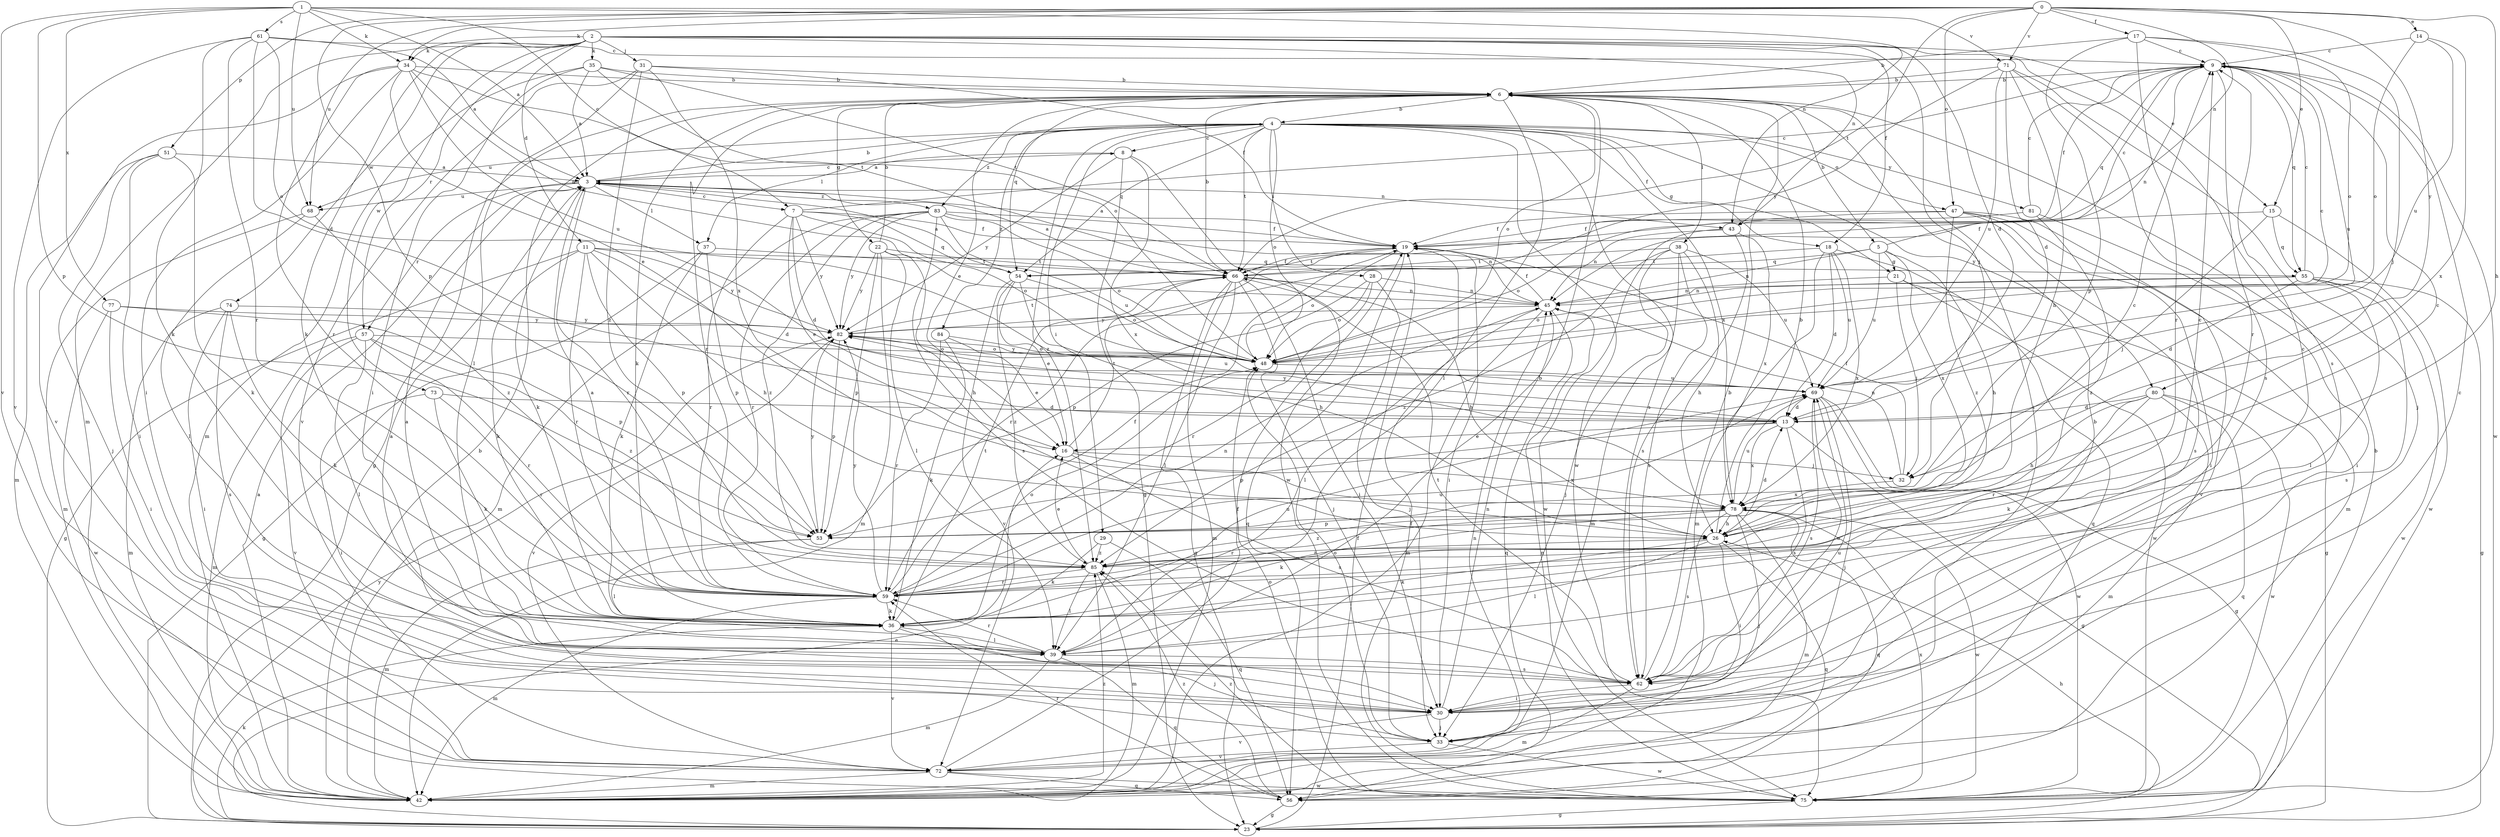 strict digraph  {
0;
1;
2;
3;
4;
5;
6;
7;
8;
9;
11;
13;
14;
15;
16;
17;
18;
19;
21;
22;
23;
26;
28;
29;
30;
31;
32;
33;
34;
35;
36;
37;
38;
39;
42;
43;
45;
47;
48;
51;
53;
54;
55;
56;
57;
59;
61;
62;
66;
68;
69;
71;
72;
73;
74;
75;
77;
78;
80;
81;
82;
83;
84;
85;
0 -> 14  [label=e];
0 -> 15  [label=e];
0 -> 17  [label=f];
0 -> 26  [label=h];
0 -> 34  [label=k];
0 -> 43  [label=n];
0 -> 47  [label=o];
0 -> 51  [label=p];
0 -> 53  [label=p];
0 -> 66  [label=t];
0 -> 68  [label=u];
0 -> 71  [label=v];
0 -> 80  [label=y];
1 -> 3  [label=a];
1 -> 7  [label=c];
1 -> 34  [label=k];
1 -> 43  [label=n];
1 -> 53  [label=p];
1 -> 61  [label=s];
1 -> 68  [label=u];
1 -> 71  [label=v];
1 -> 72  [label=v];
1 -> 77  [label=x];
2 -> 11  [label=d];
2 -> 13  [label=d];
2 -> 15  [label=e];
2 -> 18  [label=f];
2 -> 31  [label=j];
2 -> 32  [label=j];
2 -> 34  [label=k];
2 -> 35  [label=k];
2 -> 36  [label=k];
2 -> 42  [label=m];
2 -> 43  [label=n];
2 -> 57  [label=r];
2 -> 62  [label=s];
2 -> 73  [label=w];
2 -> 74  [label=w];
3 -> 4  [label=b];
3 -> 7  [label=c];
3 -> 8  [label=c];
3 -> 36  [label=k];
3 -> 37  [label=l];
3 -> 43  [label=n];
3 -> 57  [label=r];
3 -> 59  [label=r];
3 -> 68  [label=u];
3 -> 83  [label=z];
4 -> 8  [label=c];
4 -> 18  [label=f];
4 -> 21  [label=g];
4 -> 28  [label=i];
4 -> 29  [label=i];
4 -> 37  [label=l];
4 -> 47  [label=o];
4 -> 48  [label=o];
4 -> 54  [label=q];
4 -> 62  [label=s];
4 -> 66  [label=t];
4 -> 68  [label=u];
4 -> 75  [label=w];
4 -> 78  [label=x];
4 -> 80  [label=y];
4 -> 81  [label=y];
4 -> 83  [label=z];
4 -> 84  [label=z];
4 -> 85  [label=z];
5 -> 9  [label=c];
5 -> 21  [label=g];
5 -> 26  [label=h];
5 -> 45  [label=n];
5 -> 54  [label=q];
5 -> 69  [label=u];
5 -> 78  [label=x];
6 -> 4  [label=b];
6 -> 5  [label=b];
6 -> 16  [label=e];
6 -> 22  [label=g];
6 -> 23  [label=g];
6 -> 30  [label=i];
6 -> 36  [label=k];
6 -> 38  [label=l];
6 -> 39  [label=l];
6 -> 48  [label=o];
6 -> 54  [label=q];
6 -> 59  [label=r];
7 -> 9  [label=c];
7 -> 13  [label=d];
7 -> 16  [label=e];
7 -> 19  [label=f];
7 -> 48  [label=o];
7 -> 54  [label=q];
7 -> 59  [label=r];
7 -> 82  [label=y];
8 -> 3  [label=a];
8 -> 23  [label=g];
8 -> 75  [label=w];
8 -> 78  [label=x];
8 -> 82  [label=y];
9 -> 6  [label=b];
9 -> 19  [label=f];
9 -> 45  [label=n];
9 -> 54  [label=q];
9 -> 55  [label=q];
9 -> 59  [label=r];
9 -> 69  [label=u];
9 -> 75  [label=w];
11 -> 13  [label=d];
11 -> 23  [label=g];
11 -> 26  [label=h];
11 -> 36  [label=k];
11 -> 53  [label=p];
11 -> 55  [label=q];
11 -> 59  [label=r];
11 -> 82  [label=y];
13 -> 16  [label=e];
13 -> 23  [label=g];
13 -> 53  [label=p];
13 -> 62  [label=s];
13 -> 78  [label=x];
13 -> 82  [label=y];
14 -> 9  [label=c];
14 -> 48  [label=o];
14 -> 69  [label=u];
14 -> 78  [label=x];
15 -> 19  [label=f];
15 -> 32  [label=j];
15 -> 55  [label=q];
15 -> 75  [label=w];
16 -> 32  [label=j];
16 -> 62  [label=s];
16 -> 66  [label=t];
16 -> 78  [label=x];
17 -> 6  [label=b];
17 -> 9  [label=c];
17 -> 32  [label=j];
17 -> 48  [label=o];
17 -> 53  [label=p];
17 -> 59  [label=r];
18 -> 13  [label=d];
18 -> 42  [label=m];
18 -> 56  [label=q];
18 -> 66  [label=t];
18 -> 69  [label=u];
18 -> 78  [label=x];
19 -> 3  [label=a];
19 -> 30  [label=i];
19 -> 48  [label=o];
19 -> 56  [label=q];
19 -> 59  [label=r];
19 -> 66  [label=t];
21 -> 23  [label=g];
21 -> 32  [label=j];
21 -> 45  [label=n];
21 -> 75  [label=w];
22 -> 6  [label=b];
22 -> 26  [label=h];
22 -> 39  [label=l];
22 -> 42  [label=m];
22 -> 53  [label=p];
22 -> 66  [label=t];
22 -> 82  [label=y];
23 -> 16  [label=e];
23 -> 19  [label=f];
23 -> 26  [label=h];
23 -> 36  [label=k];
23 -> 82  [label=y];
26 -> 6  [label=b];
26 -> 9  [label=c];
26 -> 13  [label=d];
26 -> 30  [label=i];
26 -> 36  [label=k];
26 -> 39  [label=l];
26 -> 56  [label=q];
26 -> 85  [label=z];
28 -> 33  [label=j];
28 -> 45  [label=n];
28 -> 48  [label=o];
28 -> 53  [label=p];
28 -> 59  [label=r];
29 -> 36  [label=k];
29 -> 56  [label=q];
29 -> 85  [label=z];
30 -> 9  [label=c];
30 -> 33  [label=j];
30 -> 45  [label=n];
30 -> 69  [label=u];
30 -> 72  [label=v];
31 -> 6  [label=b];
31 -> 19  [label=f];
31 -> 39  [label=l];
31 -> 72  [label=v];
31 -> 78  [label=x];
31 -> 85  [label=z];
32 -> 19  [label=f];
32 -> 45  [label=n];
32 -> 78  [label=x];
33 -> 6  [label=b];
33 -> 48  [label=o];
33 -> 72  [label=v];
33 -> 75  [label=w];
34 -> 6  [label=b];
34 -> 16  [label=e];
34 -> 30  [label=i];
34 -> 45  [label=n];
34 -> 59  [label=r];
34 -> 66  [label=t];
34 -> 69  [label=u];
34 -> 72  [label=v];
35 -> 3  [label=a];
35 -> 6  [label=b];
35 -> 30  [label=i];
35 -> 42  [label=m];
35 -> 48  [label=o];
35 -> 66  [label=t];
36 -> 9  [label=c];
36 -> 33  [label=j];
36 -> 39  [label=l];
36 -> 48  [label=o];
36 -> 66  [label=t];
36 -> 69  [label=u];
36 -> 72  [label=v];
37 -> 23  [label=g];
37 -> 36  [label=k];
37 -> 53  [label=p];
37 -> 66  [label=t];
38 -> 26  [label=h];
38 -> 33  [label=j];
38 -> 42  [label=m];
38 -> 62  [label=s];
38 -> 66  [label=t];
38 -> 69  [label=u];
38 -> 85  [label=z];
39 -> 3  [label=a];
39 -> 6  [label=b];
39 -> 42  [label=m];
39 -> 56  [label=q];
39 -> 59  [label=r];
39 -> 62  [label=s];
42 -> 3  [label=a];
42 -> 6  [label=b];
42 -> 85  [label=z];
43 -> 45  [label=n];
43 -> 62  [label=s];
43 -> 75  [label=w];
43 -> 78  [label=x];
45 -> 19  [label=f];
45 -> 39  [label=l];
45 -> 42  [label=m];
45 -> 56  [label=q];
45 -> 82  [label=y];
47 -> 19  [label=f];
47 -> 30  [label=i];
47 -> 42  [label=m];
47 -> 48  [label=o];
47 -> 62  [label=s];
47 -> 72  [label=v];
47 -> 85  [label=z];
48 -> 9  [label=c];
48 -> 69  [label=u];
48 -> 82  [label=y];
51 -> 3  [label=a];
51 -> 30  [label=i];
51 -> 33  [label=j];
51 -> 36  [label=k];
51 -> 42  [label=m];
53 -> 9  [label=c];
53 -> 39  [label=l];
53 -> 42  [label=m];
53 -> 82  [label=y];
54 -> 3  [label=a];
54 -> 16  [label=e];
54 -> 26  [label=h];
54 -> 48  [label=o];
54 -> 72  [label=v];
54 -> 85  [label=z];
55 -> 9  [label=c];
55 -> 13  [label=d];
55 -> 23  [label=g];
55 -> 39  [label=l];
55 -> 45  [label=n];
55 -> 48  [label=o];
55 -> 62  [label=s];
55 -> 75  [label=w];
56 -> 23  [label=g];
56 -> 59  [label=r];
56 -> 85  [label=z];
57 -> 39  [label=l];
57 -> 42  [label=m];
57 -> 48  [label=o];
57 -> 59  [label=r];
57 -> 72  [label=v];
57 -> 85  [label=z];
59 -> 3  [label=a];
59 -> 19  [label=f];
59 -> 36  [label=k];
59 -> 42  [label=m];
59 -> 45  [label=n];
59 -> 69  [label=u];
59 -> 82  [label=y];
61 -> 3  [label=a];
61 -> 9  [label=c];
61 -> 13  [label=d];
61 -> 36  [label=k];
61 -> 48  [label=o];
61 -> 59  [label=r];
61 -> 72  [label=v];
62 -> 3  [label=a];
62 -> 6  [label=b];
62 -> 30  [label=i];
62 -> 42  [label=m];
62 -> 66  [label=t];
62 -> 69  [label=u];
66 -> 3  [label=a];
66 -> 6  [label=b];
66 -> 19  [label=f];
66 -> 23  [label=g];
66 -> 26  [label=h];
66 -> 30  [label=i];
66 -> 33  [label=j];
66 -> 39  [label=l];
66 -> 42  [label=m];
66 -> 45  [label=n];
68 -> 39  [label=l];
68 -> 42  [label=m];
68 -> 85  [label=z];
69 -> 13  [label=d];
69 -> 23  [label=g];
69 -> 33  [label=j];
69 -> 62  [label=s];
69 -> 75  [label=w];
71 -> 6  [label=b];
71 -> 13  [label=d];
71 -> 26  [label=h];
71 -> 33  [label=j];
71 -> 62  [label=s];
71 -> 69  [label=u];
71 -> 82  [label=y];
72 -> 19  [label=f];
72 -> 42  [label=m];
72 -> 45  [label=n];
72 -> 56  [label=q];
72 -> 75  [label=w];
73 -> 13  [label=d];
73 -> 30  [label=i];
73 -> 36  [label=k];
73 -> 59  [label=r];
74 -> 30  [label=i];
74 -> 36  [label=k];
74 -> 42  [label=m];
74 -> 62  [label=s];
74 -> 82  [label=y];
75 -> 6  [label=b];
75 -> 19  [label=f];
75 -> 23  [label=g];
75 -> 45  [label=n];
75 -> 48  [label=o];
75 -> 78  [label=x];
75 -> 85  [label=z];
77 -> 30  [label=i];
77 -> 53  [label=p];
77 -> 75  [label=w];
77 -> 82  [label=y];
78 -> 26  [label=h];
78 -> 33  [label=j];
78 -> 36  [label=k];
78 -> 42  [label=m];
78 -> 53  [label=p];
78 -> 56  [label=q];
78 -> 59  [label=r];
78 -> 62  [label=s];
78 -> 69  [label=u];
78 -> 75  [label=w];
78 -> 85  [label=z];
80 -> 13  [label=d];
80 -> 26  [label=h];
80 -> 36  [label=k];
80 -> 42  [label=m];
80 -> 56  [label=q];
80 -> 59  [label=r];
80 -> 75  [label=w];
81 -> 9  [label=c];
81 -> 19  [label=f];
81 -> 30  [label=i];
81 -> 85  [label=z];
82 -> 48  [label=o];
82 -> 53  [label=p];
82 -> 66  [label=t];
82 -> 69  [label=u];
82 -> 72  [label=v];
83 -> 19  [label=f];
83 -> 42  [label=m];
83 -> 45  [label=n];
83 -> 48  [label=o];
83 -> 59  [label=r];
83 -> 62  [label=s];
83 -> 69  [label=u];
83 -> 82  [label=y];
83 -> 85  [label=z];
84 -> 16  [label=e];
84 -> 36  [label=k];
84 -> 48  [label=o];
84 -> 59  [label=r];
85 -> 9  [label=c];
85 -> 16  [label=e];
85 -> 39  [label=l];
85 -> 42  [label=m];
85 -> 59  [label=r];
}
